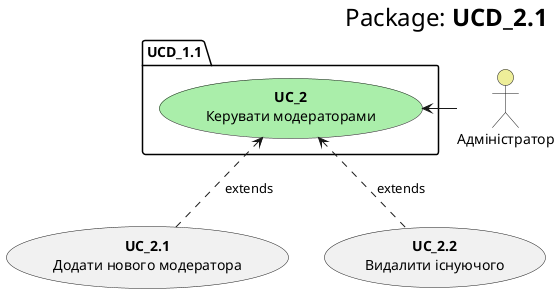 @startuml
    right header
        <font size=24 color=black>Package:<b> UCD_2.1
    end header

    package UCD_1.1 {
        usecase "<b>UC_2</b>\nКерувати модераторами" as UC_2 #aaeeaa
    }
    
    actor "Адміністратор" as Admin #eeee99
    Admin -l-> UC_2
    
    usecase "<b>UC_2.1</b>\nДодати нового модератора" as UC_2.1
    usecase "<b>UC_2.2</b>\nВидалити існуючого" as UC_2.2
    
    UC_2.1 .u.> UC_2: extends
    UC_2.2 .u.> UC_2: extends
    
@enduml
